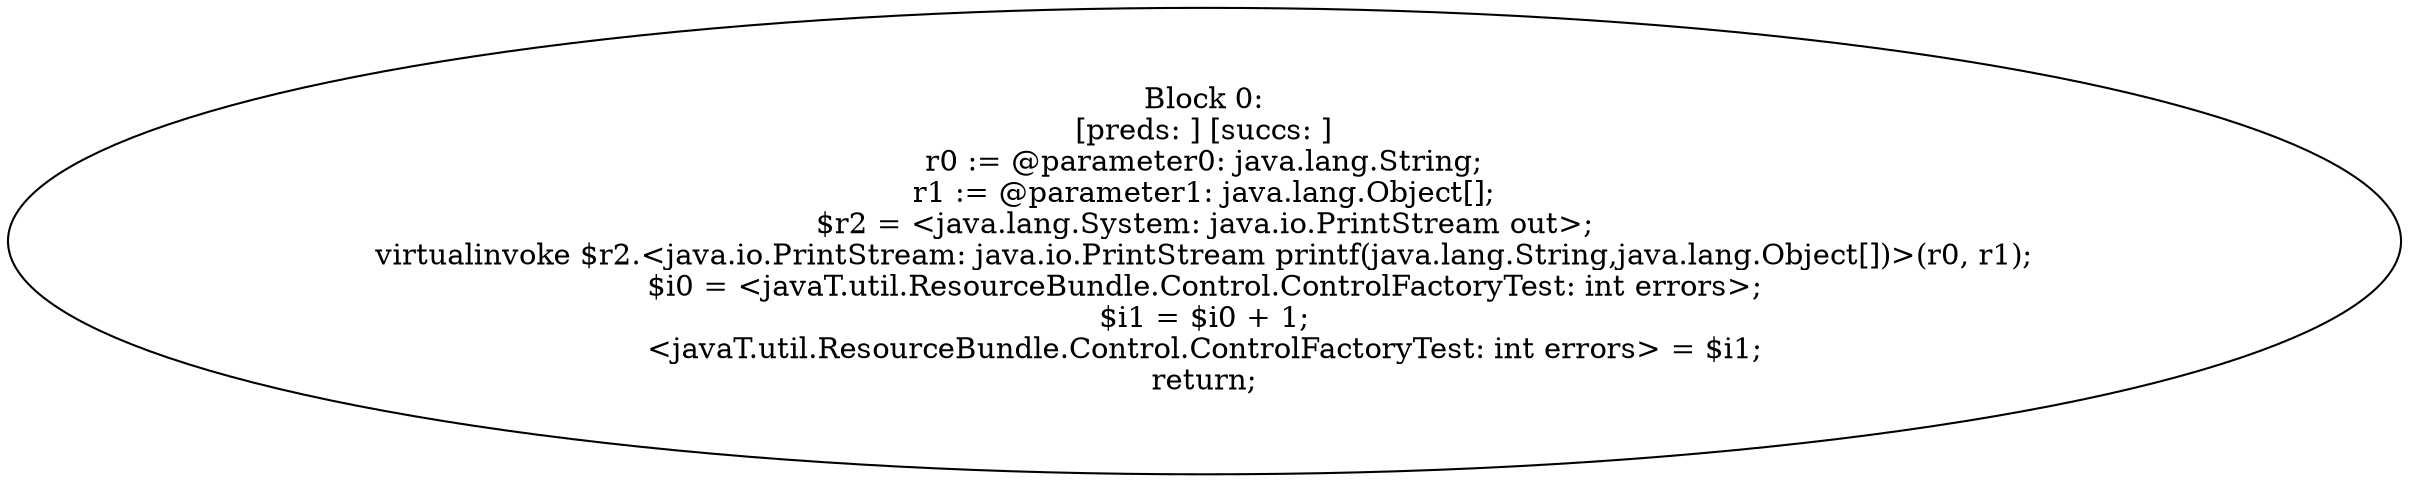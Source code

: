 digraph "unitGraph" {
    "Block 0:
[preds: ] [succs: ]
r0 := @parameter0: java.lang.String;
r1 := @parameter1: java.lang.Object[];
$r2 = <java.lang.System: java.io.PrintStream out>;
virtualinvoke $r2.<java.io.PrintStream: java.io.PrintStream printf(java.lang.String,java.lang.Object[])>(r0, r1);
$i0 = <javaT.util.ResourceBundle.Control.ControlFactoryTest: int errors>;
$i1 = $i0 + 1;
<javaT.util.ResourceBundle.Control.ControlFactoryTest: int errors> = $i1;
return;
"
}
